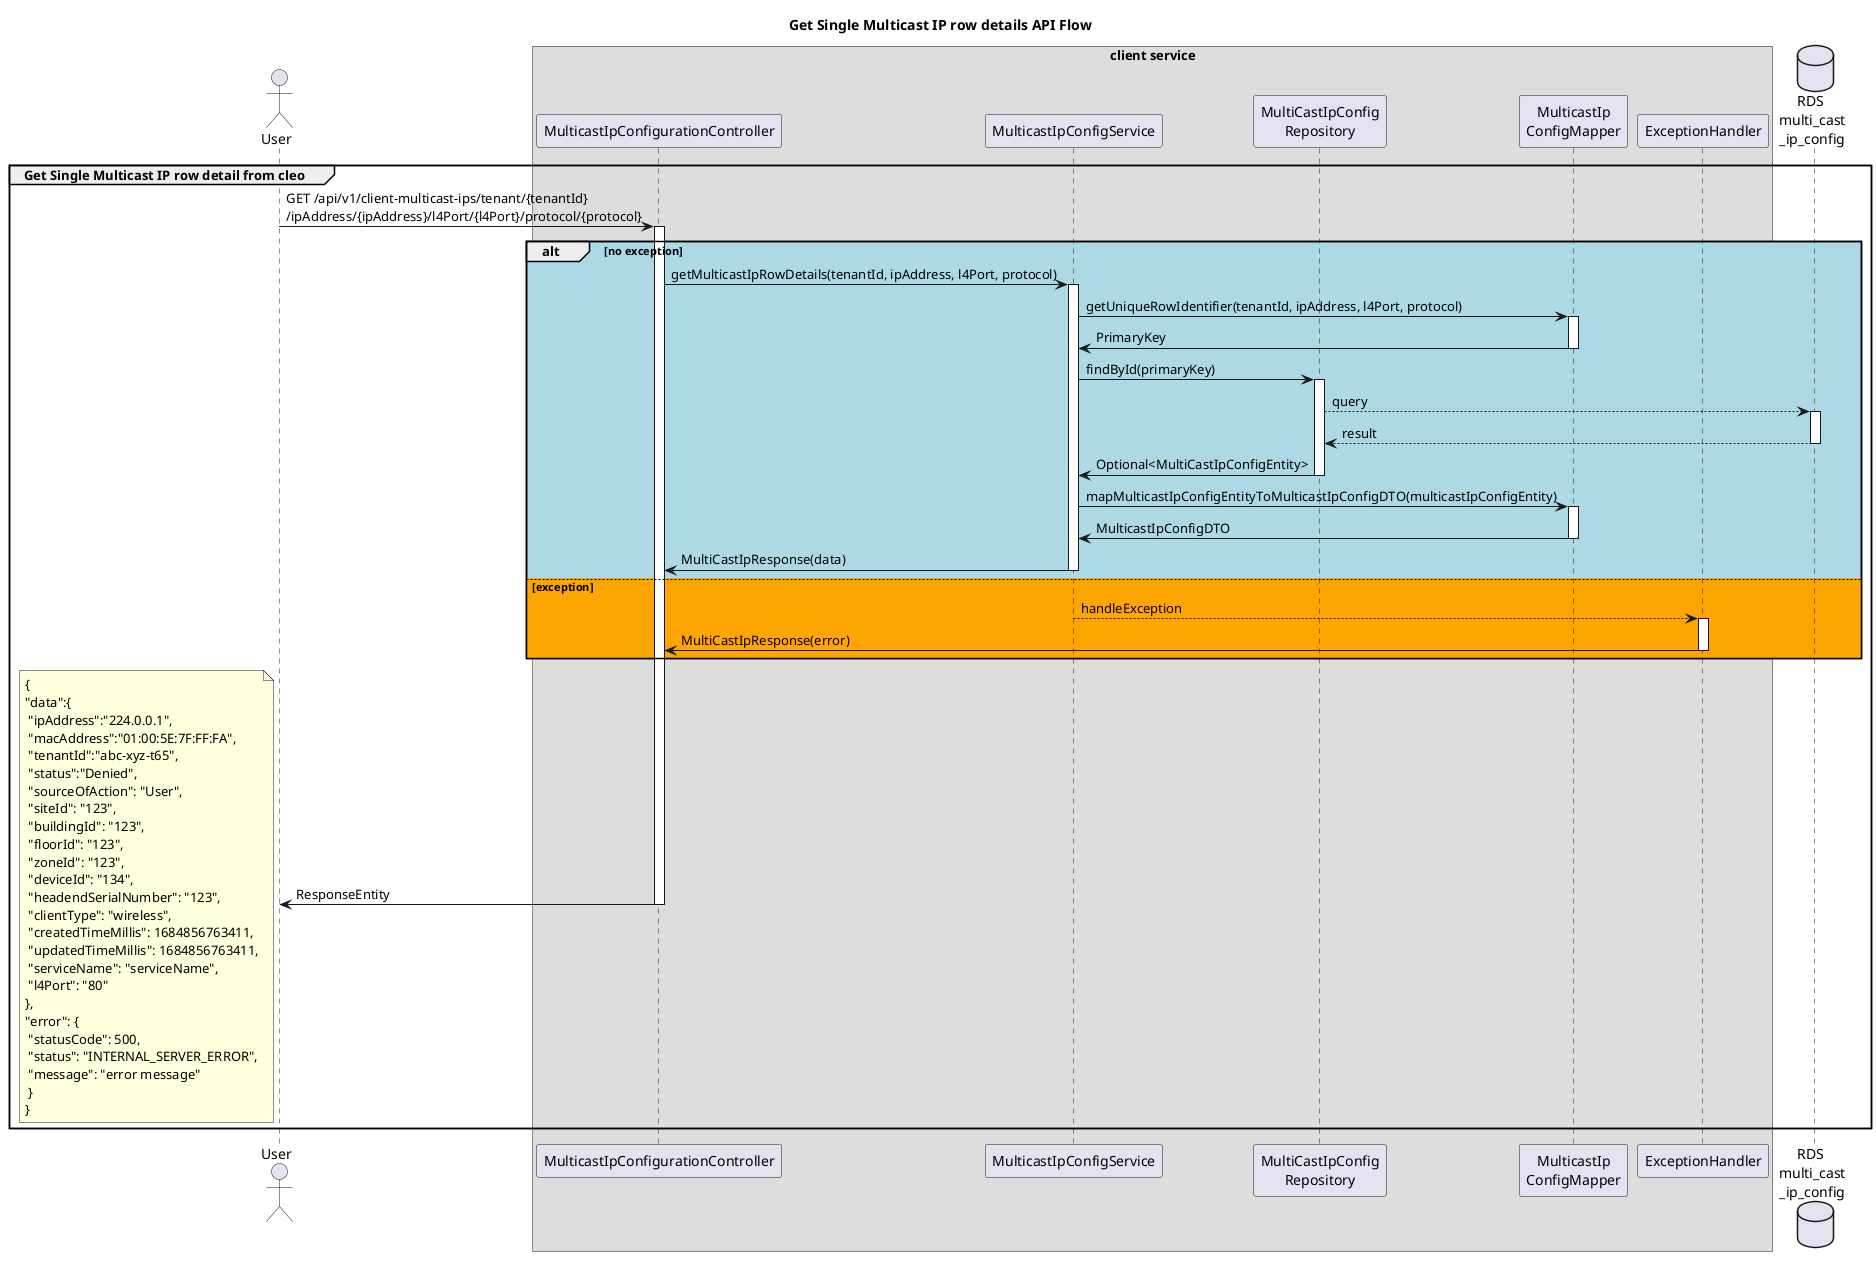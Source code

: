 @startuml

title Get Single Multicast IP row details API Flow

actor "User" as user
box "client service"
participant "MulticastIpConfigurationController" as mcc
participant "MulticastIpConfigService" as mcs
participant "MultiCastIpConfig\nRepository" as mcr
participant "MulticastIp\nConfigMapper" as mcm
participant "ExceptionHandler" as eh
end box
database "RDS \nmulti_cast\n_ip_config" as table

group Get Single Multicast IP row detail from cleo
	user -> mcc ++: GET /api/v1/client-multicast-ips/tenant/{tenantId}\n/ipAddress/{ipAddress}/l4Port/{l4Port}/protocol/{protocol}
	alt #LightBlue no exception
	    mcc -> mcs ++: getMulticastIpRowDetails(tenantId, ipAddress, l4Port, protocol)
	    mcs -> mcm++: getUniqueRowIdentifier(tenantId, ipAddress, l4Port, protocol)
	    mcm -> mcs--: PrimaryKey
	    mcs -> mcr ++ : findById(primaryKey)
	    mcr --> table ++: query
	    table --> mcr --: result
	    mcr -> mcs -- : Optional<MultiCastIpConfigEntity>
	    mcs -> mcm ++: mapMulticastIpConfigEntityToMulticastIpConfigDTO(multicastIpConfigEntity)
	    mcm -> mcs --: MulticastIpConfigDTO
      mcs -> mcc --: MultiCastIpResponse(data)
	else #Orange exception
    mcs --> eh ++: handleException
    eh -> mcc --: MultiCastIpResponse(error)
  end
  mcc -> user --: ResponseEntity
	note left: {\n"data":{\n "ipAddress":"224.0.0.1",\n "macAddress":"01:00:5E:7F:FF:FA",\n "tenantId":"abc-xyz-t65",\n "status":"Denied",\n "sourceOfAction": "User",\n "siteId": "123",\n "buildingId": "123",\n "floorId": "123",\n "zoneId": "123",\n "deviceId": "134",\n "headendSerialNumber": "123",\n "clientType": "wireless",\n "createdTimeMillis": 1684856763411,\n "updatedTimeMillis": 1684856763411,\n "serviceName": "serviceName",\n "l4Port": "80"\n},\n"error": {\n "statusCode": 500,\n "status": "INTERNAL_SERVER_ERROR",\n "message": "error message"\n }\n}
end

@enduml